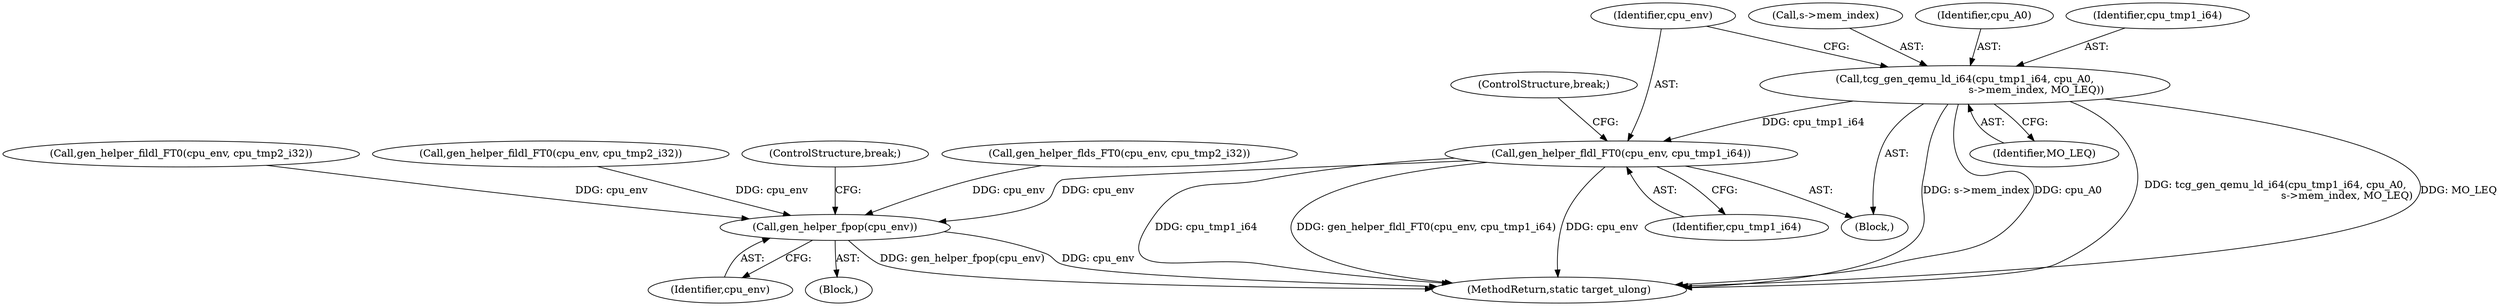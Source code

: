 digraph "0_qemu_30663fd26c0307e414622c7a8607fbc04f92ec14@pointer" {
"1004522" [label="(Call,tcg_gen_qemu_ld_i64(cpu_tmp1_i64, cpu_A0,\n                                            s->mem_index, MO_LEQ))"];
"1004529" [label="(Call,gen_helper_fldl_FT0(cpu_env, cpu_tmp1_i64))"];
"1004553" [label="(Call,gen_helper_fpop(cpu_env))"];
"1004555" [label="(ControlStructure,break;)"];
"1004552" [label="(Block,)"];
"1004554" [label="(Identifier,cpu_env)"];
"1004505" [label="(Call,gen_helper_flds_FT0(cpu_env, cpu_tmp2_i32))"];
"1011840" [label="(MethodReturn,static target_ulong)"];
"1004525" [label="(Call,s->mem_index)"];
"1004496" [label="(Block,)"];
"1004522" [label="(Call,tcg_gen_qemu_ld_i64(cpu_tmp1_i64, cpu_A0,\n                                            s->mem_index, MO_LEQ))"];
"1004531" [label="(Identifier,cpu_tmp1_i64)"];
"1004530" [label="(Identifier,cpu_env)"];
"1004553" [label="(Call,gen_helper_fpop(cpu_env))"];
"1004529" [label="(Call,gen_helper_fldl_FT0(cpu_env, cpu_tmp1_i64))"];
"1004542" [label="(Call,gen_helper_fildl_FT0(cpu_env, cpu_tmp2_i32))"];
"1004517" [label="(Call,gen_helper_fildl_FT0(cpu_env, cpu_tmp2_i32))"];
"1004524" [label="(Identifier,cpu_A0)"];
"1004528" [label="(Identifier,MO_LEQ)"];
"1004532" [label="(ControlStructure,break;)"];
"1004523" [label="(Identifier,cpu_tmp1_i64)"];
"1004522" -> "1004496"  [label="AST: "];
"1004522" -> "1004528"  [label="CFG: "];
"1004523" -> "1004522"  [label="AST: "];
"1004524" -> "1004522"  [label="AST: "];
"1004525" -> "1004522"  [label="AST: "];
"1004528" -> "1004522"  [label="AST: "];
"1004530" -> "1004522"  [label="CFG: "];
"1004522" -> "1011840"  [label="DDG: tcg_gen_qemu_ld_i64(cpu_tmp1_i64, cpu_A0,\n                                            s->mem_index, MO_LEQ)"];
"1004522" -> "1011840"  [label="DDG: MO_LEQ"];
"1004522" -> "1011840"  [label="DDG: s->mem_index"];
"1004522" -> "1011840"  [label="DDG: cpu_A0"];
"1004522" -> "1004529"  [label="DDG: cpu_tmp1_i64"];
"1004529" -> "1004496"  [label="AST: "];
"1004529" -> "1004531"  [label="CFG: "];
"1004530" -> "1004529"  [label="AST: "];
"1004531" -> "1004529"  [label="AST: "];
"1004532" -> "1004529"  [label="CFG: "];
"1004529" -> "1011840"  [label="DDG: cpu_env"];
"1004529" -> "1011840"  [label="DDG: cpu_tmp1_i64"];
"1004529" -> "1011840"  [label="DDG: gen_helper_fldl_FT0(cpu_env, cpu_tmp1_i64)"];
"1004529" -> "1004553"  [label="DDG: cpu_env"];
"1004553" -> "1004552"  [label="AST: "];
"1004553" -> "1004554"  [label="CFG: "];
"1004554" -> "1004553"  [label="AST: "];
"1004555" -> "1004553"  [label="CFG: "];
"1004553" -> "1011840"  [label="DDG: gen_helper_fpop(cpu_env)"];
"1004553" -> "1011840"  [label="DDG: cpu_env"];
"1004542" -> "1004553"  [label="DDG: cpu_env"];
"1004517" -> "1004553"  [label="DDG: cpu_env"];
"1004505" -> "1004553"  [label="DDG: cpu_env"];
}
